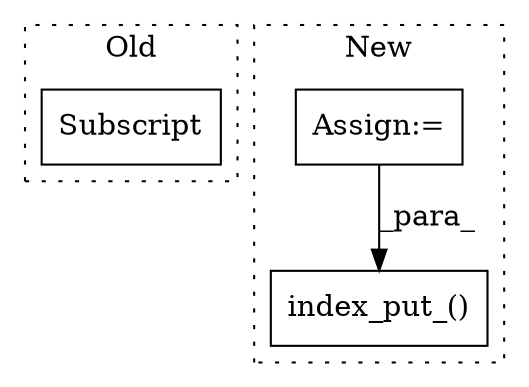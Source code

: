 digraph G {
subgraph cluster0 {
1 [label="Subscript" a="63" s="2712,0" l="35,0" shape="box"];
label = "Old";
style="dotted";
}
subgraph cluster1 {
2 [label="index_put_()" a="75" s="4287,4375" l="21,1" shape="box"];
3 [label="Assign:=" a="68" s="4030" l="3" shape="box"];
label = "New";
style="dotted";
}
3 -> 2 [label="_para_"];
}
